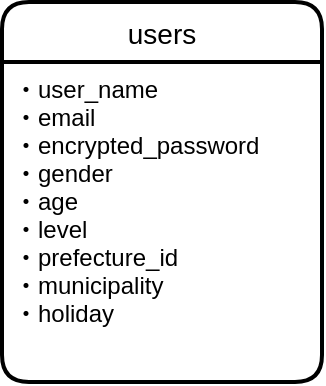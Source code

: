 <mxfile>
    <diagram id="FP0fmIkPBLZozC_usxKg" name="ページ1">
        <mxGraphModel dx="464" dy="580" grid="1" gridSize="10" guides="1" tooltips="1" connect="1" arrows="1" fold="1" page="1" pageScale="1" pageWidth="827" pageHeight="1169" math="0" shadow="0">
            <root>
                <mxCell id="0"/>
                <mxCell id="1" parent="0"/>
                <mxCell id="6" value="users" style="swimlane;childLayout=stackLayout;horizontal=1;startSize=30;horizontalStack=0;rounded=1;fontSize=14;fontStyle=0;strokeWidth=2;resizeParent=0;resizeLast=1;shadow=0;dashed=0;align=center;" vertex="1" parent="1">
                    <mxGeometry x="30" y="150" width="160" height="190" as="geometry"/>
                </mxCell>
                <mxCell id="7" value="・user_name&#10;・email&#10;・encrypted_password&#10;・gender&#10;・age&#10;・level&#10;・prefecture_id&#10;・municipality&#10;・holiday&#10;&#10;" style="align=left;strokeColor=none;fillColor=none;spacingLeft=4;fontSize=12;verticalAlign=top;resizable=0;rotatable=0;part=1;" vertex="1" parent="6">
                    <mxGeometry y="30" width="160" height="160" as="geometry"/>
                </mxCell>
            </root>
        </mxGraphModel>
    </diagram>
</mxfile>